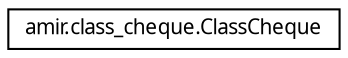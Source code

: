 digraph "Graphical Class Hierarchy"
{
 // LATEX_PDF_SIZE
  edge [fontname="FreeSans.ttf",fontsize="10",labelfontname="FreeSans.ttf",labelfontsize="10"];
  node [fontname="FreeSans.ttf",fontsize="10",shape=record];
  rankdir="LR";
  Node0 [label="amir.class_cheque.ClassCheque",height=0.2,width=0.4,color="black", fillcolor="white", style="filled",URL="$classamir_1_1class__cheque_1_1_class_cheque.html",tooltip=" "];
}
